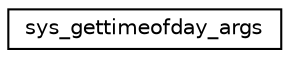 digraph "Graphical Class Hierarchy"
{
 // LATEX_PDF_SIZE
  edge [fontname="Helvetica",fontsize="10",labelfontname="Helvetica",labelfontsize="10"];
  node [fontname="Helvetica",fontsize="10",shape=record];
  rankdir="LR";
  Node0 [label="sys_gettimeofday_args",height=0.2,width=0.4,color="black", fillcolor="white", style="filled",URL="$structsys__gettimeofday__args.html",tooltip=" "];
}
